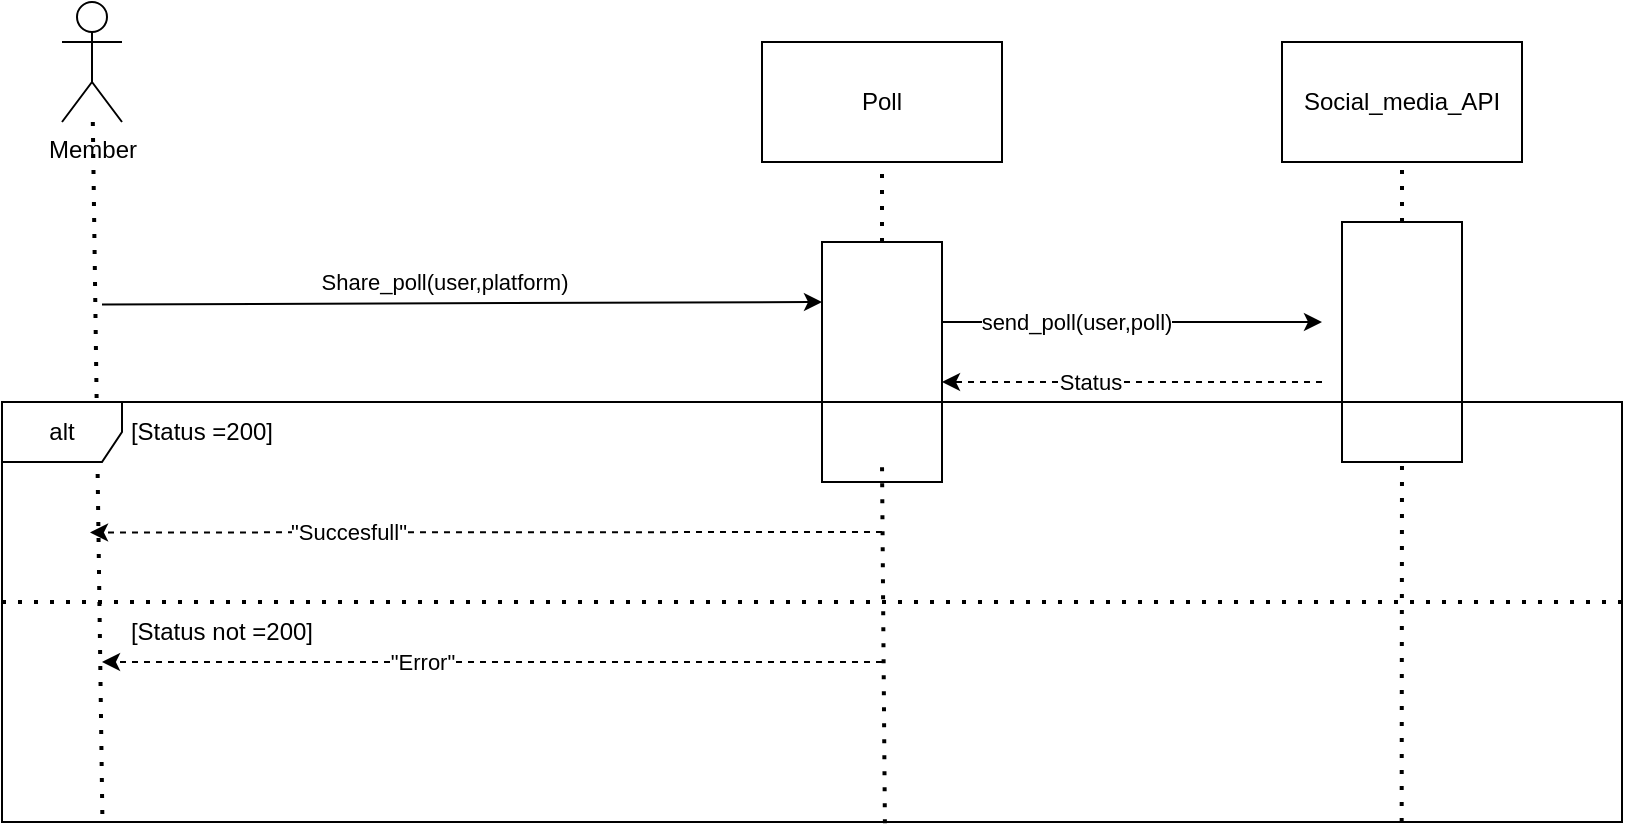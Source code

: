 <mxfile version="22.0.4" type="device" pages="3">
  <diagram name="Share Poll" id="FPLM_h7mB5MDmXQZi8CC">
    <mxGraphModel dx="1050" dy="542" grid="1" gridSize="10" guides="1" tooltips="1" connect="1" arrows="1" fold="1" page="1" pageScale="1" pageWidth="850" pageHeight="1100" math="0" shadow="0">
      <root>
        <mxCell id="0" />
        <mxCell id="1" parent="0" />
        <mxCell id="R3Ipq5zwqBAev1Tp9wxv-3" value="Poll" style="rounded=0;whiteSpace=wrap;html=1;" vertex="1" parent="1">
          <mxGeometry x="400" y="50" width="120" height="60" as="geometry" />
        </mxCell>
        <mxCell id="R3Ipq5zwqBAev1Tp9wxv-5" value="" style="rounded=0;whiteSpace=wrap;html=1;rotation=-90;" vertex="1" parent="1">
          <mxGeometry x="400" y="180" width="120" height="60" as="geometry" />
        </mxCell>
        <mxCell id="R3Ipq5zwqBAev1Tp9wxv-6" value="Member" style="shape=umlActor;verticalLabelPosition=bottom;verticalAlign=top;html=1;outlineConnect=0;" vertex="1" parent="1">
          <mxGeometry x="50" y="30" width="30" height="60" as="geometry" />
        </mxCell>
        <mxCell id="R3Ipq5zwqBAev1Tp9wxv-7" value="" style="endArrow=classic;html=1;rounded=0;entryX=0.75;entryY=0;entryDx=0;entryDy=0;" edge="1" parent="1" target="R3Ipq5zwqBAev1Tp9wxv-5">
          <mxGeometry width="50" height="50" relative="1" as="geometry">
            <mxPoint x="70" y="181.28" as="sourcePoint" />
            <mxPoint x="176.28" y="180.0" as="targetPoint" />
          </mxGeometry>
        </mxCell>
        <mxCell id="R3Ipq5zwqBAev1Tp9wxv-8" value="Share_poll(user,platform)" style="edgeLabel;html=1;align=center;verticalAlign=middle;resizable=0;points=[];" vertex="1" connectable="0" parent="R3Ipq5zwqBAev1Tp9wxv-7">
          <mxGeometry x="-0.291" y="-1" relative="1" as="geometry">
            <mxPoint x="43" y="-12" as="offset" />
          </mxGeometry>
        </mxCell>
        <mxCell id="R3Ipq5zwqBAev1Tp9wxv-9" value="Social_media_API" style="rounded=0;whiteSpace=wrap;html=1;" vertex="1" parent="1">
          <mxGeometry x="660" y="50" width="120" height="60" as="geometry" />
        </mxCell>
        <mxCell id="R3Ipq5zwqBAev1Tp9wxv-12" value="" style="rounded=0;whiteSpace=wrap;html=1;rotation=-90;" vertex="1" parent="1">
          <mxGeometry x="660" y="170" width="120" height="60" as="geometry" />
        </mxCell>
        <mxCell id="R3Ipq5zwqBAev1Tp9wxv-13" value="" style="endArrow=classic;html=1;rounded=0;" edge="1" parent="1">
          <mxGeometry width="50" height="50" relative="1" as="geometry">
            <mxPoint x="490" y="190" as="sourcePoint" />
            <mxPoint x="680" y="190" as="targetPoint" />
          </mxGeometry>
        </mxCell>
        <mxCell id="R3Ipq5zwqBAev1Tp9wxv-14" value="send_poll(user,poll)" style="edgeLabel;html=1;align=center;verticalAlign=middle;resizable=0;points=[];" vertex="1" connectable="0" parent="R3Ipq5zwqBAev1Tp9wxv-13">
          <mxGeometry x="-0.296" relative="1" as="geometry">
            <mxPoint as="offset" />
          </mxGeometry>
        </mxCell>
        <mxCell id="R3Ipq5zwqBAev1Tp9wxv-15" value="" style="endArrow=classic;html=1;rounded=0;entryX=0.25;entryY=1;entryDx=0;entryDy=0;dashed=1;" edge="1" parent="1">
          <mxGeometry width="50" height="50" relative="1" as="geometry">
            <mxPoint x="680" y="220" as="sourcePoint" />
            <mxPoint x="490" y="220" as="targetPoint" />
          </mxGeometry>
        </mxCell>
        <mxCell id="R3Ipq5zwqBAev1Tp9wxv-16" value="Status" style="edgeLabel;html=1;align=center;verticalAlign=middle;resizable=0;points=[];" vertex="1" connectable="0" parent="R3Ipq5zwqBAev1Tp9wxv-15">
          <mxGeometry x="0.224" y="3" relative="1" as="geometry">
            <mxPoint y="-3" as="offset" />
          </mxGeometry>
        </mxCell>
        <mxCell id="R3Ipq5zwqBAev1Tp9wxv-17" value="" style="endArrow=classic;html=1;rounded=0;dashed=1;" edge="1" parent="1">
          <mxGeometry width="50" height="50" relative="1" as="geometry">
            <mxPoint x="460" y="295" as="sourcePoint" />
            <mxPoint x="64" y="295.24" as="targetPoint" />
            <Array as="points" />
          </mxGeometry>
        </mxCell>
        <mxCell id="R3Ipq5zwqBAev1Tp9wxv-18" value="&quot;Succesfull&quot;" style="edgeLabel;html=1;align=center;verticalAlign=middle;resizable=0;points=[];" vertex="1" connectable="0" parent="R3Ipq5zwqBAev1Tp9wxv-17">
          <mxGeometry x="0.476" relative="1" as="geometry">
            <mxPoint x="25" as="offset" />
          </mxGeometry>
        </mxCell>
        <mxCell id="R3Ipq5zwqBAev1Tp9wxv-19" value="" style="endArrow=none;dashed=1;html=1;dashPattern=1 3;strokeWidth=2;rounded=0;exitX=1;exitY=0.5;exitDx=0;exitDy=0;" edge="1" parent="1" source="R3Ipq5zwqBAev1Tp9wxv-5">
          <mxGeometry width="50" height="50" relative="1" as="geometry">
            <mxPoint x="410" y="160" as="sourcePoint" />
            <mxPoint x="460" y="110" as="targetPoint" />
          </mxGeometry>
        </mxCell>
        <mxCell id="R3Ipq5zwqBAev1Tp9wxv-20" value="" style="endArrow=none;dashed=1;html=1;dashPattern=1 3;strokeWidth=2;rounded=0;exitX=1;exitY=0.5;exitDx=0;exitDy=0;" edge="1" parent="1" source="R3Ipq5zwqBAev1Tp9wxv-12">
          <mxGeometry width="50" height="50" relative="1" as="geometry">
            <mxPoint x="670" y="160" as="sourcePoint" />
            <mxPoint x="720" y="110" as="targetPoint" />
          </mxGeometry>
        </mxCell>
        <mxCell id="R3Ipq5zwqBAev1Tp9wxv-22" value="" style="endArrow=none;dashed=1;html=1;dashPattern=1 3;strokeWidth=2;rounded=0;exitX=0.545;exitY=1.003;exitDx=0;exitDy=0;exitPerimeter=0;" edge="1" parent="1" source="R3Ipq5zwqBAev1Tp9wxv-25">
          <mxGeometry width="50" height="50" relative="1" as="geometry">
            <mxPoint x="460" y="330" as="sourcePoint" />
            <mxPoint x="460" y="260" as="targetPoint" />
          </mxGeometry>
        </mxCell>
        <mxCell id="R3Ipq5zwqBAev1Tp9wxv-23" value="" style="endArrow=none;dashed=1;html=1;dashPattern=1 3;strokeWidth=2;rounded=0;exitX=0.864;exitY=1;exitDx=0;exitDy=0;exitPerimeter=0;" edge="1" parent="1" source="R3Ipq5zwqBAev1Tp9wxv-25">
          <mxGeometry width="50" height="50" relative="1" as="geometry">
            <mxPoint x="720" y="320" as="sourcePoint" />
            <mxPoint x="720" y="260" as="targetPoint" />
          </mxGeometry>
        </mxCell>
        <mxCell id="R3Ipq5zwqBAev1Tp9wxv-24" value="" style="endArrow=none;dashed=1;html=1;dashPattern=1 3;strokeWidth=2;rounded=0;entryX=0.062;entryY=1;entryDx=0;entryDy=0;entryPerimeter=0;" edge="1" parent="1" source="R3Ipq5zwqBAev1Tp9wxv-6" target="R3Ipq5zwqBAev1Tp9wxv-25">
          <mxGeometry width="50" height="50" relative="1" as="geometry">
            <mxPoint x="50" y="350" as="sourcePoint" />
            <mxPoint x="50" y="120" as="targetPoint" />
          </mxGeometry>
        </mxCell>
        <mxCell id="R3Ipq5zwqBAev1Tp9wxv-25" value="alt" style="shape=umlFrame;whiteSpace=wrap;html=1;pointerEvents=0;" vertex="1" parent="1">
          <mxGeometry x="20" y="230" width="810" height="210" as="geometry" />
        </mxCell>
        <mxCell id="R3Ipq5zwqBAev1Tp9wxv-26" value="" style="endArrow=classic;html=1;rounded=0;dashed=1;" edge="1" parent="1">
          <mxGeometry width="50" height="50" relative="1" as="geometry">
            <mxPoint x="460" y="360" as="sourcePoint" />
            <mxPoint x="70" y="360" as="targetPoint" />
          </mxGeometry>
        </mxCell>
        <mxCell id="R3Ipq5zwqBAev1Tp9wxv-27" value="&quot;Error&quot;" style="edgeLabel;html=1;align=center;verticalAlign=middle;resizable=0;points=[];" vertex="1" connectable="0" parent="R3Ipq5zwqBAev1Tp9wxv-26">
          <mxGeometry x="-0.374" y="1" relative="1" as="geometry">
            <mxPoint x="-108" y="-1" as="offset" />
          </mxGeometry>
        </mxCell>
        <mxCell id="R3Ipq5zwqBAev1Tp9wxv-28" value="" style="endArrow=none;dashed=1;html=1;dashPattern=1 3;strokeWidth=2;rounded=0;" edge="1" parent="1" target="R3Ipq5zwqBAev1Tp9wxv-25">
          <mxGeometry width="50" height="50" relative="1" as="geometry">
            <mxPoint x="20" y="330" as="sourcePoint" />
            <mxPoint x="70" y="280" as="targetPoint" />
            <Array as="points">
              <mxPoint x="830" y="330" />
            </Array>
          </mxGeometry>
        </mxCell>
        <mxCell id="R3Ipq5zwqBAev1Tp9wxv-29" value="[Status =200]" style="text;html=1;strokeColor=none;fillColor=none;align=center;verticalAlign=middle;whiteSpace=wrap;rounded=0;" vertex="1" parent="1">
          <mxGeometry x="80" y="230" width="80" height="30" as="geometry" />
        </mxCell>
        <mxCell id="R3Ipq5zwqBAev1Tp9wxv-30" value="[Status not =200]" style="text;html=1;strokeColor=none;fillColor=none;align=center;verticalAlign=middle;whiteSpace=wrap;rounded=0;" vertex="1" parent="1">
          <mxGeometry x="75" y="330" width="110" height="30" as="geometry" />
        </mxCell>
      </root>
    </mxGraphModel>
  </diagram>
  <diagram id="i8lNmKiY1dOOa42vaiBS" name="Report Poll">
    <mxGraphModel dx="1050" dy="542" grid="1" gridSize="10" guides="1" tooltips="1" connect="1" arrows="1" fold="1" page="1" pageScale="1" pageWidth="850" pageHeight="1100" math="0" shadow="0">
      <root>
        <mxCell id="0" />
        <mxCell id="1" parent="0" />
        <mxCell id="C9Xc_0VmEfxvJHnQOP6n-2" value="Poll" style="rounded=0;whiteSpace=wrap;html=1;" vertex="1" parent="1">
          <mxGeometry x="305" y="40" width="120" height="60" as="geometry" />
        </mxCell>
        <mxCell id="C9Xc_0VmEfxvJHnQOP6n-3" value="Database" style="shape=cylinder3;whiteSpace=wrap;html=1;boundedLbl=1;backgroundOutline=1;size=15;" vertex="1" parent="1">
          <mxGeometry x="640" y="20" width="60" height="80" as="geometry" />
        </mxCell>
        <mxCell id="C9Xc_0VmEfxvJHnQOP6n-4" value="Member" style="shape=umlActor;verticalLabelPosition=bottom;verticalAlign=top;html=1;outlineConnect=0;" vertex="1" parent="1">
          <mxGeometry x="30" y="20" width="30" height="60" as="geometry" />
        </mxCell>
        <mxCell id="C9Xc_0VmEfxvJHnQOP6n-6" value="" style="rounded=0;whiteSpace=wrap;html=1;rotation=-90;" vertex="1" parent="1">
          <mxGeometry x="305" y="180" width="120" height="60" as="geometry" />
        </mxCell>
        <mxCell id="C9Xc_0VmEfxvJHnQOP6n-7" value="" style="rounded=0;whiteSpace=wrap;html=1;rotation=-90;" vertex="1" parent="1">
          <mxGeometry x="610" y="160" width="120" height="60" as="geometry" />
        </mxCell>
        <mxCell id="C9Xc_0VmEfxvJHnQOP6n-8" value="" style="endArrow=classic;html=1;rounded=0;entryX=0.75;entryY=0;entryDx=0;entryDy=0;" edge="1" parent="1" target="C9Xc_0VmEfxvJHnQOP6n-6">
          <mxGeometry width="50" height="50" relative="1" as="geometry">
            <mxPoint x="40" y="180" as="sourcePoint" />
            <mxPoint x="190" y="180" as="targetPoint" />
          </mxGeometry>
        </mxCell>
        <mxCell id="C9Xc_0VmEfxvJHnQOP6n-9" value="report _poll(user,poll)" style="edgeLabel;html=1;align=center;verticalAlign=middle;resizable=0;points=[];" vertex="1" connectable="0" parent="C9Xc_0VmEfxvJHnQOP6n-8">
          <mxGeometry x="-0.382" y="-1" relative="1" as="geometry">
            <mxPoint x="16" y="-1" as="offset" />
          </mxGeometry>
        </mxCell>
        <mxCell id="C9Xc_0VmEfxvJHnQOP6n-16" value="" style="endArrow=classic;html=1;rounded=0;" edge="1" parent="1" target="C9Xc_0VmEfxvJHnQOP6n-7">
          <mxGeometry width="50" height="50" relative="1" as="geometry">
            <mxPoint x="390" y="189.5" as="sourcePoint" />
            <mxPoint x="540" y="189.5" as="targetPoint" />
          </mxGeometry>
        </mxCell>
        <mxCell id="C9Xc_0VmEfxvJHnQOP6n-17" value="log_report(user,poll)" style="edgeLabel;html=1;align=center;verticalAlign=middle;resizable=0;points=[];" vertex="1" connectable="0" parent="C9Xc_0VmEfxvJHnQOP6n-16">
          <mxGeometry x="-0.386" y="-1" relative="1" as="geometry">
            <mxPoint x="24" y="-1" as="offset" />
          </mxGeometry>
        </mxCell>
        <mxCell id="C9Xc_0VmEfxvJHnQOP6n-18" value="" style="endArrow=classic;html=1;rounded=0;exitX=0.25;exitY=0;exitDx=0;exitDy=0;dashed=1;" edge="1" parent="1" source="C9Xc_0VmEfxvJHnQOP6n-7">
          <mxGeometry width="50" height="50" relative="1" as="geometry">
            <mxPoint x="560" y="250" as="sourcePoint" />
            <mxPoint x="390" y="220" as="targetPoint" />
            <Array as="points" />
          </mxGeometry>
        </mxCell>
        <mxCell id="C9Xc_0VmEfxvJHnQOP6n-19" value="Status" style="edgeLabel;html=1;align=center;verticalAlign=middle;resizable=0;points=[];" vertex="1" connectable="0" parent="C9Xc_0VmEfxvJHnQOP6n-18">
          <mxGeometry x="0.262" y="-1" relative="1" as="geometry">
            <mxPoint x="25" y="1" as="offset" />
          </mxGeometry>
        </mxCell>
        <mxCell id="C9Xc_0VmEfxvJHnQOP6n-22" value="" style="endArrow=none;dashed=1;html=1;dashPattern=1 3;strokeWidth=2;rounded=0;exitX=1;exitY=0.5;exitDx=0;exitDy=0;" edge="1" parent="1">
          <mxGeometry width="50" height="50" relative="1" as="geometry">
            <mxPoint x="364.5" y="150" as="sourcePoint" />
            <mxPoint x="364.5" y="100" as="targetPoint" />
          </mxGeometry>
        </mxCell>
        <mxCell id="C9Xc_0VmEfxvJHnQOP6n-24" value="" style="endArrow=none;dashed=1;html=1;dashPattern=1 3;strokeWidth=2;rounded=0;exitX=1;exitY=0.5;exitDx=0;exitDy=0;" edge="1" parent="1" source="C9Xc_0VmEfxvJHnQOP6n-7">
          <mxGeometry width="50" height="50" relative="1" as="geometry">
            <mxPoint x="620" y="160" as="sourcePoint" />
            <mxPoint x="670" y="110" as="targetPoint" />
          </mxGeometry>
        </mxCell>
        <mxCell id="C9Xc_0VmEfxvJHnQOP6n-25" value="" style="endArrow=none;dashed=1;html=1;dashPattern=1 3;strokeWidth=2;rounded=0;exitX=0.847;exitY=0.996;exitDx=0;exitDy=0;exitPerimeter=0;" edge="1" parent="1" source="C9Xc_0VmEfxvJHnQOP6n-28">
          <mxGeometry width="50" height="50" relative="1" as="geometry">
            <mxPoint x="670" y="330" as="sourcePoint" />
            <mxPoint x="670" y="250" as="targetPoint" />
          </mxGeometry>
        </mxCell>
        <mxCell id="C9Xc_0VmEfxvJHnQOP6n-26" value="[Status not =200]" style="text;html=1;strokeColor=none;fillColor=none;align=center;verticalAlign=middle;whiteSpace=wrap;rounded=0;" vertex="1" parent="1">
          <mxGeometry x="40" y="350" width="110" height="30" as="geometry" />
        </mxCell>
        <mxCell id="C9Xc_0VmEfxvJHnQOP6n-27" value="[Status =200]" style="text;html=1;strokeColor=none;fillColor=none;align=center;verticalAlign=middle;whiteSpace=wrap;rounded=0;" vertex="1" parent="1">
          <mxGeometry x="60" y="250" width="110" height="30" as="geometry" />
        </mxCell>
        <mxCell id="C9Xc_0VmEfxvJHnQOP6n-28" value="alt" style="shape=umlFrame;whiteSpace=wrap;html=1;pointerEvents=0;" vertex="1" parent="1">
          <mxGeometry x="10" y="250" width="780" height="160" as="geometry" />
        </mxCell>
        <mxCell id="C9Xc_0VmEfxvJHnQOP6n-29" value="" style="endArrow=none;dashed=1;html=1;dashPattern=1 3;strokeWidth=2;rounded=0;exitX=0.05;exitY=1.004;exitDx=0;exitDy=0;exitPerimeter=0;" edge="1" parent="1" source="C9Xc_0VmEfxvJHnQOP6n-28" target="C9Xc_0VmEfxvJHnQOP6n-4">
          <mxGeometry width="50" height="50" relative="1" as="geometry">
            <mxPoint x="45" y="360" as="sourcePoint" />
            <mxPoint x="50" y="120" as="targetPoint" />
          </mxGeometry>
        </mxCell>
        <mxCell id="C9Xc_0VmEfxvJHnQOP6n-30" value="" style="endArrow=classic;html=1;rounded=0;dashed=1;" edge="1" parent="1">
          <mxGeometry width="50" height="50" relative="1" as="geometry">
            <mxPoint x="360" y="390" as="sourcePoint" />
            <mxPoint x="50" y="390" as="targetPoint" />
          </mxGeometry>
        </mxCell>
        <mxCell id="C9Xc_0VmEfxvJHnQOP6n-31" value="&quot;Error&quot;" style="edgeLabel;html=1;align=center;verticalAlign=middle;resizable=0;points=[];" vertex="1" connectable="0" parent="C9Xc_0VmEfxvJHnQOP6n-30">
          <mxGeometry x="0.498" y="2" relative="1" as="geometry">
            <mxPoint as="offset" />
          </mxGeometry>
        </mxCell>
        <mxCell id="C9Xc_0VmEfxvJHnQOP6n-32" value="" style="endArrow=none;html=1;rounded=0;entryX=1.001;entryY=0.644;entryDx=0;entryDy=0;entryPerimeter=0;dashed=1;exitX=-0.001;exitY=0.65;exitDx=0;exitDy=0;exitPerimeter=0;" edge="1" parent="1" target="C9Xc_0VmEfxvJHnQOP6n-28" source="C9Xc_0VmEfxvJHnQOP6n-28">
          <mxGeometry width="50" height="50" relative="1" as="geometry">
            <mxPoint x="10" y="270" as="sourcePoint" />
            <mxPoint x="60" y="220" as="targetPoint" />
          </mxGeometry>
        </mxCell>
        <mxCell id="mYj8kXWjxhBxFCjbPnX5-1" value="" style="endArrow=none;dashed=1;html=1;dashPattern=1 3;strokeWidth=2;rounded=0;exitX=0.456;exitY=0.99;exitDx=0;exitDy=0;exitPerimeter=0;" edge="1" parent="1" source="C9Xc_0VmEfxvJHnQOP6n-28">
          <mxGeometry width="50" height="50" relative="1" as="geometry">
            <mxPoint x="364.5" y="320" as="sourcePoint" />
            <mxPoint x="364.5" y="270" as="targetPoint" />
          </mxGeometry>
        </mxCell>
        <mxCell id="mYj8kXWjxhBxFCjbPnX5-5" value="" style="endArrow=classic;html=1;rounded=0;dashed=1;" edge="1" parent="1">
          <mxGeometry width="50" height="50" relative="1" as="geometry">
            <mxPoint x="360" y="301" as="sourcePoint" />
            <mxPoint x="40" y="301" as="targetPoint" />
          </mxGeometry>
        </mxCell>
        <mxCell id="mYj8kXWjxhBxFCjbPnX5-6" value="&quot;Reported&quot;" style="edgeLabel;html=1;align=center;verticalAlign=middle;resizable=0;points=[];" vertex="1" connectable="0" parent="mYj8kXWjxhBxFCjbPnX5-5">
          <mxGeometry x="0.291" y="3" relative="1" as="geometry">
            <mxPoint x="27" y="-3" as="offset" />
          </mxGeometry>
        </mxCell>
      </root>
    </mxGraphModel>
  </diagram>
  <diagram id="xja05r6IVdRzcr1lPpNA" name="View Poll">
    <mxGraphModel dx="1050" dy="542" grid="1" gridSize="10" guides="1" tooltips="1" connect="1" arrows="1" fold="1" page="1" pageScale="1" pageWidth="850" pageHeight="1100" math="0" shadow="0">
      <root>
        <mxCell id="0" />
        <mxCell id="1" parent="0" />
        <mxCell id="CYJxL3U9n4Oofvic7ydQ-3" value="Database" style="shape=cylinder3;whiteSpace=wrap;html=1;boundedLbl=1;backgroundOutline=1;size=15;" vertex="1" parent="1">
          <mxGeometry x="650" y="5" width="60" height="80" as="geometry" />
        </mxCell>
        <mxCell id="CYJxL3U9n4Oofvic7ydQ-4" value="" style="rounded=0;whiteSpace=wrap;html=1;rotation=-90;" vertex="1" parent="1">
          <mxGeometry x="620" y="140" width="120" height="60" as="geometry" />
        </mxCell>
        <mxCell id="CYJxL3U9n4Oofvic7ydQ-5" value="" style="endArrow=classic;html=1;rounded=0;exitX=0.25;exitY=0;exitDx=0;exitDy=0;" edge="1" parent="1">
          <mxGeometry width="50" height="50" relative="1" as="geometry">
            <mxPoint x="490" y="160" as="sourcePoint" />
            <mxPoint x="650" y="160" as="targetPoint" />
            <Array as="points">
              <mxPoint x="630" y="160" />
            </Array>
          </mxGeometry>
        </mxCell>
        <mxCell id="CYJxL3U9n4Oofvic7ydQ-6" value="request_polls(user)" style="edgeLabel;html=1;align=center;verticalAlign=middle;resizable=0;points=[];" vertex="1" connectable="0" parent="CYJxL3U9n4Oofvic7ydQ-5">
          <mxGeometry x="-0.3" y="-1" relative="1" as="geometry">
            <mxPoint x="14" y="-1" as="offset" />
          </mxGeometry>
        </mxCell>
        <mxCell id="CYJxL3U9n4Oofvic7ydQ-7" value="" style="endArrow=classic;html=1;rounded=0;dashed=1;" edge="1" parent="1">
          <mxGeometry width="50" height="50" relative="1" as="geometry">
            <mxPoint x="460" y="310" as="sourcePoint" />
            <mxPoint x="80" y="310" as="targetPoint" />
          </mxGeometry>
        </mxCell>
        <mxCell id="CYJxL3U9n4Oofvic7ydQ-8" value="polls" style="edgeLabel;html=1;align=center;verticalAlign=middle;resizable=0;points=[];" vertex="1" connectable="0" parent="CYJxL3U9n4Oofvic7ydQ-7">
          <mxGeometry x="0.511" relative="1" as="geometry">
            <mxPoint x="33" as="offset" />
          </mxGeometry>
        </mxCell>
        <mxCell id="CYJxL3U9n4Oofvic7ydQ-11" value="" style="endArrow=none;dashed=1;html=1;dashPattern=1 3;strokeWidth=2;rounded=0;entryX=0.5;entryY=0.938;entryDx=0;entryDy=0;entryPerimeter=0;" edge="1" parent="1" source="CYJxL3U9n4Oofvic7ydQ-4" target="CYJxL3U9n4Oofvic7ydQ-3">
          <mxGeometry width="50" height="50" relative="1" as="geometry">
            <mxPoint x="420" y="140" as="sourcePoint" />
            <mxPoint x="470" y="90" as="targetPoint" />
          </mxGeometry>
        </mxCell>
        <mxCell id="CYJxL3U9n4Oofvic7ydQ-12" value="" style="endArrow=none;dashed=1;html=1;dashPattern=1 3;strokeWidth=2;rounded=0;entryX=1;entryY=0.5;entryDx=0;entryDy=0;exitX=0.868;exitY=1.004;exitDx=0;exitDy=0;exitPerimeter=0;" edge="1" parent="1" source="CYJxL3U9n4Oofvic7ydQ-24">
          <mxGeometry width="50" height="50" relative="1" as="geometry">
            <mxPoint x="680" y="310" as="sourcePoint" />
            <mxPoint x="679.5" y="240" as="targetPoint" />
          </mxGeometry>
        </mxCell>
        <mxCell id="CYJxL3U9n4Oofvic7ydQ-13" value="Poll" style="rounded=0;whiteSpace=wrap;html=1;" vertex="1" parent="1">
          <mxGeometry x="410" y="20" width="100" height="50" as="geometry" />
        </mxCell>
        <mxCell id="CYJxL3U9n4Oofvic7ydQ-14" value="" style="endArrow=classic;html=1;rounded=0;exitX=0.25;exitY=0;exitDx=0;exitDy=0;entryX=0.75;entryY=0;entryDx=0;entryDy=0;dashed=1;" edge="1" parent="1">
          <mxGeometry width="50" height="50" relative="1" as="geometry">
            <mxPoint x="650" y="190" as="sourcePoint" />
            <mxPoint x="490" y="190" as="targetPoint" />
          </mxGeometry>
        </mxCell>
        <mxCell id="CYJxL3U9n4Oofvic7ydQ-15" value="status,polls" style="edgeLabel;html=1;align=center;verticalAlign=middle;resizable=0;points=[];" vertex="1" connectable="0" parent="CYJxL3U9n4Oofvic7ydQ-14">
          <mxGeometry x="0.277" y="-1" relative="1" as="geometry">
            <mxPoint x="13" y="1" as="offset" />
          </mxGeometry>
        </mxCell>
        <mxCell id="CYJxL3U9n4Oofvic7ydQ-16" value="" style="rounded=0;whiteSpace=wrap;html=1;rotation=90;" vertex="1" parent="1">
          <mxGeometry x="400" y="140" width="120" height="60" as="geometry" />
        </mxCell>
        <mxCell id="CYJxL3U9n4Oofvic7ydQ-17" value="" style="endArrow=none;dashed=1;html=1;dashPattern=1 3;strokeWidth=2;rounded=0;entryX=0.5;entryY=1;entryDx=0;entryDy=0;exitX=0;exitY=0.5;exitDx=0;exitDy=0;" edge="1" parent="1" source="CYJxL3U9n4Oofvic7ydQ-16" target="CYJxL3U9n4Oofvic7ydQ-13">
          <mxGeometry width="50" height="50" relative="1" as="geometry">
            <mxPoint x="420" y="120" as="sourcePoint" />
            <mxPoint x="470" y="70" as="targetPoint" />
          </mxGeometry>
        </mxCell>
        <mxCell id="CYJxL3U9n4Oofvic7ydQ-18" value="" style="endArrow=none;dashed=1;html=1;dashPattern=1 3;strokeWidth=2;rounded=0;entryX=1;entryY=0.5;entryDx=0;entryDy=0;exitX=0.579;exitY=1;exitDx=0;exitDy=0;exitPerimeter=0;" edge="1" parent="1" source="CYJxL3U9n4Oofvic7ydQ-24" target="CYJxL3U9n4Oofvic7ydQ-16">
          <mxGeometry width="50" height="50" relative="1" as="geometry">
            <mxPoint x="460" y="310" as="sourcePoint" />
            <mxPoint x="460" y="240" as="targetPoint" />
          </mxGeometry>
        </mxCell>
        <mxCell id="CYJxL3U9n4Oofvic7ydQ-21" value="" style="endArrow=classic;html=1;rounded=0;entryX=0.25;entryY=1;entryDx=0;entryDy=0;" edge="1" parent="1" target="CYJxL3U9n4Oofvic7ydQ-16">
          <mxGeometry width="50" height="50" relative="1" as="geometry">
            <mxPoint x="80" y="140" as="sourcePoint" />
            <mxPoint x="220" y="140" as="targetPoint" />
          </mxGeometry>
        </mxCell>
        <mxCell id="CYJxL3U9n4Oofvic7ydQ-22" value="open_feed_tab(user)" style="edgeLabel;html=1;align=center;verticalAlign=middle;resizable=0;points=[];" vertex="1" connectable="0" parent="CYJxL3U9n4Oofvic7ydQ-21">
          <mxGeometry x="-0.345" relative="1" as="geometry">
            <mxPoint x="14" as="offset" />
          </mxGeometry>
        </mxCell>
        <mxCell id="CYJxL3U9n4Oofvic7ydQ-23" value="" style="endArrow=none;dashed=1;html=1;dashPattern=1 3;strokeWidth=2;rounded=0;exitX=0.082;exitY=0.996;exitDx=0;exitDy=0;exitPerimeter=0;" edge="1" parent="1" source="CYJxL3U9n4Oofvic7ydQ-24">
          <mxGeometry width="50" height="50" relative="1" as="geometry">
            <mxPoint x="80" y="320" as="sourcePoint" />
            <mxPoint x="80" y="100" as="targetPoint" />
          </mxGeometry>
        </mxCell>
        <mxCell id="CYJxL3U9n4Oofvic7ydQ-24" value="alt" style="shape=umlFrame;whiteSpace=wrap;html=1;pointerEvents=0;" vertex="1" parent="1">
          <mxGeometry x="20" y="240" width="760" height="160" as="geometry" />
        </mxCell>
        <mxCell id="CYJxL3U9n4Oofvic7ydQ-25" value="[Status == 200]" style="text;html=1;strokeColor=none;fillColor=none;align=center;verticalAlign=middle;whiteSpace=wrap;rounded=0;" vertex="1" parent="1">
          <mxGeometry x="70" y="240" width="110" height="30" as="geometry" />
        </mxCell>
        <mxCell id="CYJxL3U9n4Oofvic7ydQ-26" value="[Status != 200]" style="text;html=1;strokeColor=none;fillColor=none;align=center;verticalAlign=middle;whiteSpace=wrap;rounded=0;" vertex="1" parent="1">
          <mxGeometry x="80" y="350" width="110" height="30" as="geometry" />
        </mxCell>
        <mxCell id="CYJxL3U9n4Oofvic7ydQ-29" value="" style="endArrow=none;dashed=1;html=1;rounded=0;entryX=1.001;entryY=0.652;entryDx=0;entryDy=0;entryPerimeter=0;" edge="1" parent="1" target="CYJxL3U9n4Oofvic7ydQ-24">
          <mxGeometry width="50" height="50" relative="1" as="geometry">
            <mxPoint x="10" y="344" as="sourcePoint" />
            <mxPoint x="70" y="200" as="targetPoint" />
          </mxGeometry>
        </mxCell>
        <mxCell id="CYJxL3U9n4Oofvic7ydQ-30" value="Member" style="shape=umlActor;verticalLabelPosition=bottom;verticalAlign=top;html=1;outlineConnect=0;" vertex="1" parent="1">
          <mxGeometry x="40" y="15" width="30" height="60" as="geometry" />
        </mxCell>
        <mxCell id="CYJxL3U9n4Oofvic7ydQ-31" value="Guest" style="shape=umlActor;verticalLabelPosition=bottom;verticalAlign=top;html=1;outlineConnect=0;" vertex="1" parent="1">
          <mxGeometry x="90" y="15" width="30" height="60" as="geometry" />
        </mxCell>
        <mxCell id="CYJxL3U9n4Oofvic7ydQ-33" value="" style="endArrow=classic;html=1;rounded=0;dashed=1;" edge="1" parent="1">
          <mxGeometry width="50" height="50" relative="1" as="geometry">
            <mxPoint x="460" y="380" as="sourcePoint" />
            <mxPoint x="80" y="380" as="targetPoint" />
          </mxGeometry>
        </mxCell>
        <mxCell id="CYJxL3U9n4Oofvic7ydQ-34" value="&quot;Error&quot;" style="edgeLabel;html=1;align=center;verticalAlign=middle;resizable=0;points=[];" vertex="1" connectable="0" parent="CYJxL3U9n4Oofvic7ydQ-33">
          <mxGeometry x="0.511" relative="1" as="geometry">
            <mxPoint x="33" as="offset" />
          </mxGeometry>
        </mxCell>
      </root>
    </mxGraphModel>
  </diagram>
</mxfile>

